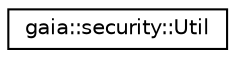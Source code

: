 digraph G
{
  edge [fontname="Helvetica",fontsize="10",labelfontname="Helvetica",labelfontsize="10"];
  node [fontname="Helvetica",fontsize="10",shape=record];
  rankdir=LR;
  Node1 [label="gaia::security::Util",height=0.2,width=0.4,color="black", fillcolor="white", style="filled",URL="$d4/de7/classgaia_1_1security_1_1_util.html"];
}
